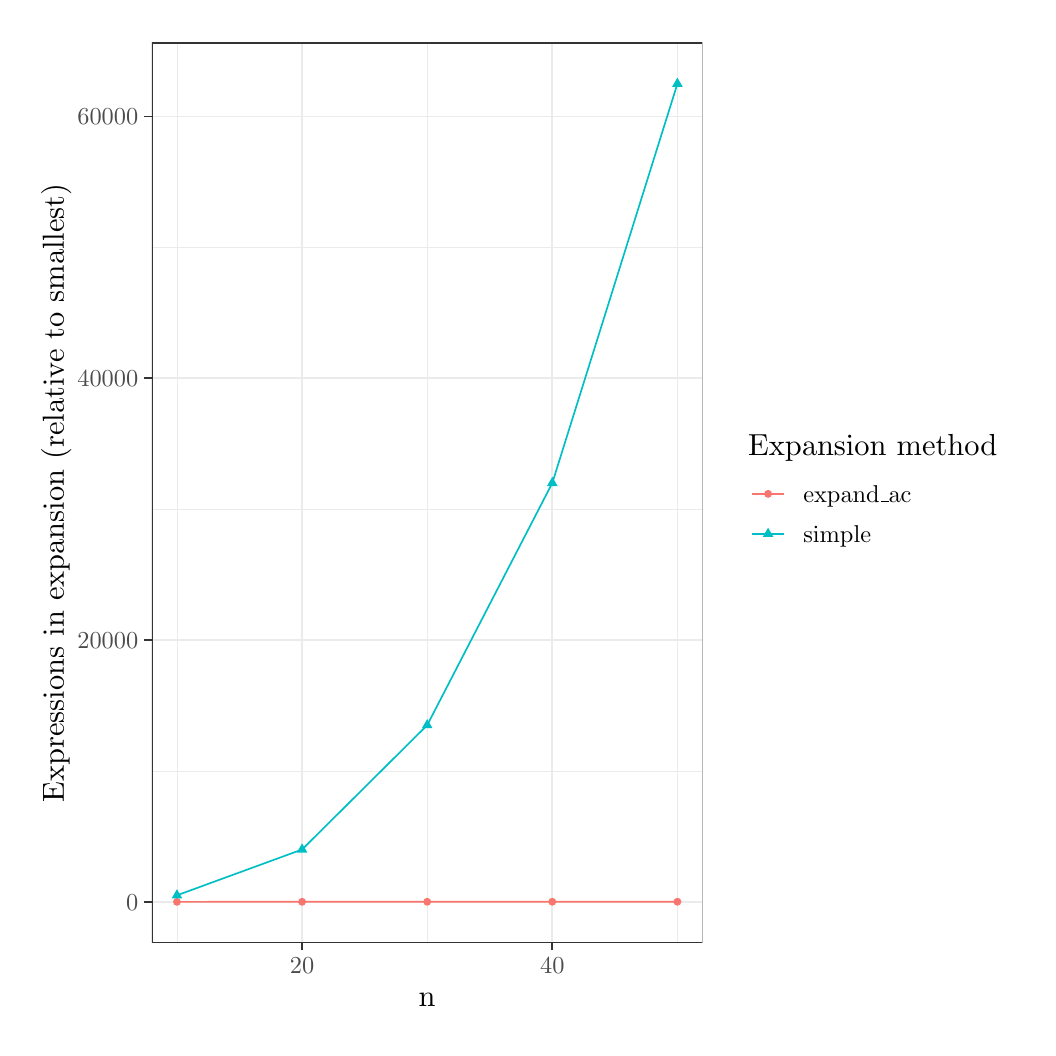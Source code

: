 % Created by tikzDevice version 0.12.6 on 2025-06-15 21:17:03
% !TEX encoding = UTF-8 Unicode
\begin{tikzpicture}[x=1pt,y=1pt]
\definecolor{fillColor}{RGB}{255,255,255}
\path[use as bounding box,fill=fillColor,fill opacity=0.00] (0,0) rectangle (361.35,361.35);
\begin{scope}
\path[clip] (  0.00,  0.00) rectangle (361.35,361.35);
\definecolor{drawColor}{RGB}{255,255,255}
\definecolor{fillColor}{RGB}{255,255,255}

\path[draw=drawColor,line width= 0.6pt,line join=round,line cap=round,fill=fillColor] (  0.00,  0.00) rectangle (361.35,361.35);
\end{scope}
\begin{scope}
\path[clip] ( 44.91, 30.69) rectangle (243.82,355.85);
\definecolor{fillColor}{RGB}{255,255,255}

\path[fill=fillColor] ( 44.91, 30.69) rectangle (243.82,355.85);
\definecolor{drawColor}{gray}{0.92}

\path[draw=drawColor,line width= 0.3pt,line join=round] ( 44.91, 92.76) --
	(243.82, 92.76);

\path[draw=drawColor,line width= 0.3pt,line join=round] ( 44.91,187.35) --
	(243.82,187.35);

\path[draw=drawColor,line width= 0.3pt,line join=round] ( 44.91,281.95) --
	(243.82,281.95);

\path[draw=drawColor,line width= 0.3pt,line join=round] ( 53.95, 30.69) --
	( 53.95,355.85);

\path[draw=drawColor,line width= 0.3pt,line join=round] (144.37, 30.69) --
	(144.37,355.85);

\path[draw=drawColor,line width= 0.3pt,line join=round] (234.78, 30.69) --
	(234.78,355.85);

\path[draw=drawColor,line width= 0.6pt,line join=round] ( 44.91, 45.46) --
	(243.82, 45.46);

\path[draw=drawColor,line width= 0.6pt,line join=round] ( 44.91,140.06) --
	(243.82,140.06);

\path[draw=drawColor,line width= 0.6pt,line join=round] ( 44.91,234.65) --
	(243.82,234.65);

\path[draw=drawColor,line width= 0.6pt,line join=round] ( 44.91,329.25) --
	(243.82,329.25);

\path[draw=drawColor,line width= 0.6pt,line join=round] ( 99.16, 30.69) --
	( 99.16,355.85);

\path[draw=drawColor,line width= 0.6pt,line join=round] (189.57, 30.69) --
	(189.57,355.85);
\definecolor{drawColor}{RGB}{248,118,109}

\path[draw=drawColor,line width= 0.6pt,line join=round] ( 53.95, 45.47) --
	( 99.16, 45.48) --
	(144.37, 45.49) --
	(189.57, 45.50) --
	(234.78, 45.51);
\definecolor{drawColor}{RGB}{0,191,196}

\path[draw=drawColor,line width= 0.6pt,line join=round] ( 53.95, 47.83) --
	( 99.16, 64.38) --
	(144.37,109.31) --
	(189.57,196.81) --
	(234.78,341.07);
\definecolor{fillColor}{RGB}{248,118,109}

\path[fill=fillColor] ( 53.95, 45.47) circle (  1.43);

\path[fill=fillColor] ( 99.16, 45.48) circle (  1.43);

\path[fill=fillColor] (144.37, 45.49) circle (  1.43);

\path[fill=fillColor] (189.57, 45.50) circle (  1.43);

\path[fill=fillColor] (234.78, 45.51) circle (  1.43);
\definecolor{fillColor}{RGB}{0,191,196}

\path[fill=fillColor] ( 53.95, 50.04) --
	( 55.87, 46.72) --
	( 52.03, 46.72) --
	cycle;

\path[fill=fillColor] ( 99.16, 66.60) --
	(101.08, 63.27) --
	( 97.24, 63.27) --
	cycle;

\path[fill=fillColor] (144.37,111.53) --
	(146.29,108.20) --
	(142.45,108.20) --
	cycle;

\path[fill=fillColor] (189.57,199.03) --
	(191.50,195.70) --
	(187.65,195.70) --
	cycle;

\path[fill=fillColor] (234.78,343.29) --
	(236.70,339.96) --
	(232.86,339.96) --
	cycle;
\definecolor{drawColor}{gray}{0.20}

\path[draw=drawColor,line width= 0.6pt,line join=round,line cap=round] ( 44.91, 30.69) rectangle (243.82,355.85);
\end{scope}
\begin{scope}
\path[clip] (  0.00,  0.00) rectangle (361.35,361.35);
\definecolor{drawColor}{gray}{0.30}

\node[text=drawColor,anchor=base east,inner sep=0pt, outer sep=0pt, scale=  0.88] at ( 39.96, 42.43) {0};

\node[text=drawColor,anchor=base east,inner sep=0pt, outer sep=0pt, scale=  0.88] at ( 39.96,137.03) {20000};

\node[text=drawColor,anchor=base east,inner sep=0pt, outer sep=0pt, scale=  0.88] at ( 39.96,231.62) {40000};

\node[text=drawColor,anchor=base east,inner sep=0pt, outer sep=0pt, scale=  0.88] at ( 39.96,326.22) {60000};
\end{scope}
\begin{scope}
\path[clip] (  0.00,  0.00) rectangle (361.35,361.35);
\definecolor{drawColor}{gray}{0.20}

\path[draw=drawColor,line width= 0.6pt,line join=round] ( 42.16, 45.46) --
	( 44.91, 45.46);

\path[draw=drawColor,line width= 0.6pt,line join=round] ( 42.16,140.06) --
	( 44.91,140.06);

\path[draw=drawColor,line width= 0.6pt,line join=round] ( 42.16,234.65) --
	( 44.91,234.65);

\path[draw=drawColor,line width= 0.6pt,line join=round] ( 42.16,329.25) --
	( 44.91,329.25);
\end{scope}
\begin{scope}
\path[clip] (  0.00,  0.00) rectangle (361.35,361.35);
\definecolor{drawColor}{gray}{0.20}

\path[draw=drawColor,line width= 0.6pt,line join=round] ( 99.16, 27.94) --
	( 99.16, 30.69);

\path[draw=drawColor,line width= 0.6pt,line join=round] (189.57, 27.94) --
	(189.57, 30.69);
\end{scope}
\begin{scope}
\path[clip] (  0.00,  0.00) rectangle (361.35,361.35);
\definecolor{drawColor}{gray}{0.30}

\node[text=drawColor,anchor=base,inner sep=0pt, outer sep=0pt, scale=  0.88] at ( 99.16, 19.68) {20};

\node[text=drawColor,anchor=base,inner sep=0pt, outer sep=0pt, scale=  0.88] at (189.57, 19.68) {40};
\end{scope}
\begin{scope}
\path[clip] (  0.00,  0.00) rectangle (361.35,361.35);
\definecolor{drawColor}{RGB}{0,0,0}

\node[text=drawColor,anchor=base,inner sep=0pt, outer sep=0pt, scale=  1.10] at (144.37,  7.64) {n};
\end{scope}
\begin{scope}
\path[clip] (  0.00,  0.00) rectangle (361.35,361.35);
\definecolor{drawColor}{RGB}{0,0,0}

\node[text=drawColor,rotate= 90.00,anchor=base,inner sep=0pt, outer sep=0pt, scale=  1.10] at ( 13.08,193.27) {Expressions in expansion (relative to smallest)};
\end{scope}
\begin{scope}
\path[clip] (  0.00,  0.00) rectangle (361.35,361.35);
\definecolor{fillColor}{RGB}{255,255,255}

\path[fill=fillColor] (254.82,165.71) rectangle (355.85,220.83);
\end{scope}
\begin{scope}
\path[clip] (  0.00,  0.00) rectangle (361.35,361.35);
\definecolor{drawColor}{RGB}{0,0,0}

\node[text=drawColor,anchor=base west,inner sep=0pt, outer sep=0pt, scale=  1.10] at (260.32,206.68) {Expansion method};
\end{scope}
\begin{scope}
\path[clip] (  0.00,  0.00) rectangle (361.35,361.35);
\definecolor{fillColor}{RGB}{255,255,255}

\path[fill=fillColor] (260.32,185.66) rectangle (274.78,200.11);
\end{scope}
\begin{scope}
\path[clip] (  0.00,  0.00) rectangle (361.35,361.35);
\definecolor{drawColor}{RGB}{248,118,109}

\path[draw=drawColor,line width= 0.6pt,line join=round] (261.77,192.89) -- (273.33,192.89);
\end{scope}
\begin{scope}
\path[clip] (  0.00,  0.00) rectangle (361.35,361.35);
\definecolor{fillColor}{RGB}{248,118,109}

\path[fill=fillColor] (267.55,192.89) circle (  1.43);
\end{scope}
\begin{scope}
\path[clip] (  0.00,  0.00) rectangle (361.35,361.35);
\definecolor{fillColor}{RGB}{255,255,255}

\path[fill=fillColor] (260.32,171.21) rectangle (274.78,185.66);
\end{scope}
\begin{scope}
\path[clip] (  0.00,  0.00) rectangle (361.35,361.35);
\definecolor{drawColor}{RGB}{0,191,196}

\path[draw=drawColor,line width= 0.6pt,line join=round] (261.77,178.43) -- (273.33,178.43);
\end{scope}
\begin{scope}
\path[clip] (  0.00,  0.00) rectangle (361.35,361.35);
\definecolor{fillColor}{RGB}{0,191,196}

\path[fill=fillColor] (267.55,180.65) --
	(269.47,177.32) --
	(265.63,177.32) --
	cycle;
\end{scope}
\begin{scope}
\path[clip] (  0.00,  0.00) rectangle (361.35,361.35);
\definecolor{drawColor}{RGB}{0,0,0}

\node[text=drawColor,anchor=base west,inner sep=0pt, outer sep=0pt, scale=  0.88] at (280.28,189.86) {expand{\_{}}ac};
\end{scope}
\begin{scope}
\path[clip] (  0.00,  0.00) rectangle (361.35,361.35);
\definecolor{drawColor}{RGB}{0,0,0}

\node[text=drawColor,anchor=base west,inner sep=0pt, outer sep=0pt, scale=  0.88] at (280.28,175.40) {simple};
\end{scope}
\end{tikzpicture}
